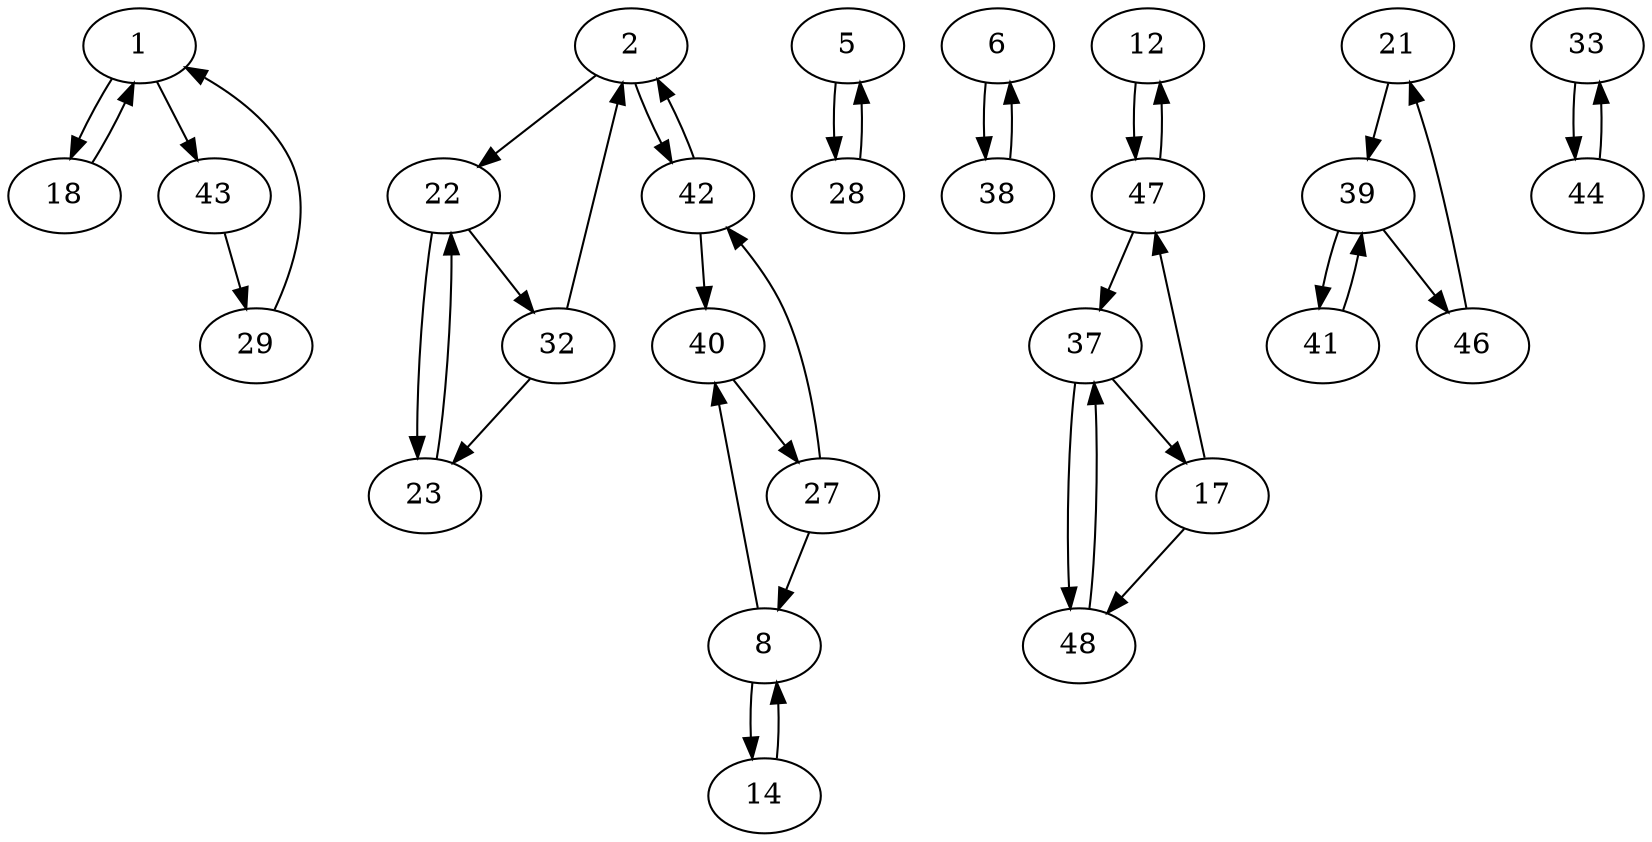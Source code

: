 digraph G {
  1 -> 18;
  1 -> 43;
  2 -> 22;
  2 -> 42;
  5 -> 28;
  6 -> 38;
  8 -> 14;
  8 -> 40;
  12 -> 47;
  14 -> 8;
  17 -> 47;
  17 -> 48;
  18 -> 1;
  21 -> 39;
  22 -> 23;
  22 -> 32;
  23 -> 22;
  27 -> 8;
  27 -> 42;
  28 -> 5;
  29 -> 1;
  32 -> 2;
  32 -> 23;
  33 -> 44;
  37 -> 17;
  37 -> 48;
  38 -> 6;
  39 -> 41;
  39 -> 46;
  40 -> 27;
  41 -> 39;
  42 -> 2;
  42 -> 40;
  43 -> 29;
  44 -> 33;
  46 -> 21;
  47 -> 12;
  47 -> 37;
  48 -> 37;
}